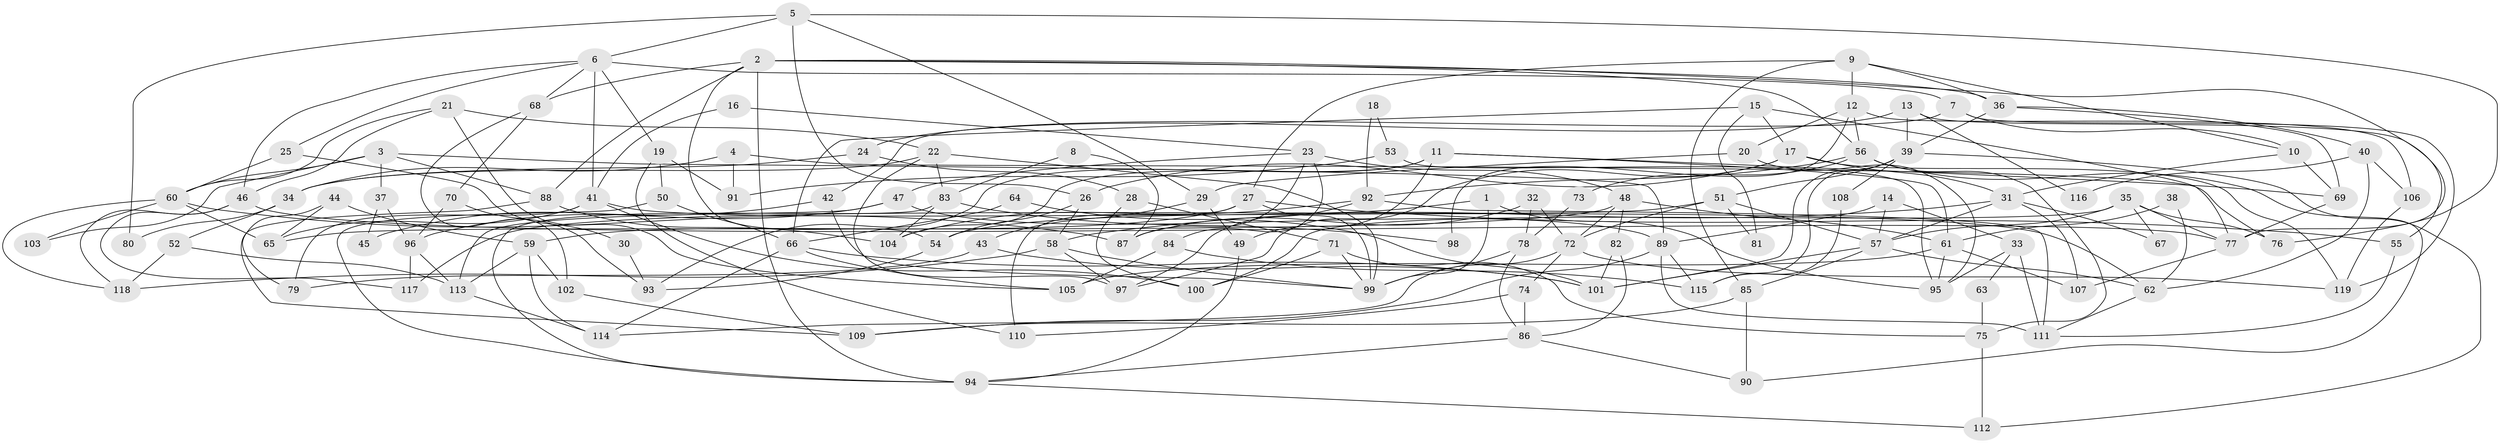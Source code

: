 // coarse degree distribution, {5: 0.21686746987951808, 3: 0.27710843373493976, 4: 0.20481927710843373, 2: 0.10843373493975904, 7: 0.012048192771084338, 6: 0.10843373493975904, 13: 0.024096385542168676, 8: 0.012048192771084338, 10: 0.012048192771084338, 12: 0.024096385542168676}
// Generated by graph-tools (version 1.1) at 2025/55/03/04/25 21:55:29]
// undirected, 119 vertices, 238 edges
graph export_dot {
graph [start="1"]
  node [color=gray90,style=filled];
  1;
  2;
  3;
  4;
  5;
  6;
  7;
  8;
  9;
  10;
  11;
  12;
  13;
  14;
  15;
  16;
  17;
  18;
  19;
  20;
  21;
  22;
  23;
  24;
  25;
  26;
  27;
  28;
  29;
  30;
  31;
  32;
  33;
  34;
  35;
  36;
  37;
  38;
  39;
  40;
  41;
  42;
  43;
  44;
  45;
  46;
  47;
  48;
  49;
  50;
  51;
  52;
  53;
  54;
  55;
  56;
  57;
  58;
  59;
  60;
  61;
  62;
  63;
  64;
  65;
  66;
  67;
  68;
  69;
  70;
  71;
  72;
  73;
  74;
  75;
  76;
  77;
  78;
  79;
  80;
  81;
  82;
  83;
  84;
  85;
  86;
  87;
  88;
  89;
  90;
  91;
  92;
  93;
  94;
  95;
  96;
  97;
  98;
  99;
  100;
  101;
  102;
  103;
  104;
  105;
  106;
  107;
  108;
  109;
  110;
  111;
  112;
  113;
  114;
  115;
  116;
  117;
  118;
  119;
  1 -- 99;
  1 -- 54;
  1 -- 95;
  2 -- 56;
  2 -- 68;
  2 -- 36;
  2 -- 54;
  2 -- 77;
  2 -- 88;
  2 -- 94;
  3 -- 89;
  3 -- 88;
  3 -- 37;
  3 -- 60;
  3 -- 103;
  4 -- 76;
  4 -- 34;
  4 -- 91;
  5 -- 29;
  5 -- 26;
  5 -- 6;
  5 -- 76;
  5 -- 80;
  6 -- 46;
  6 -- 7;
  6 -- 19;
  6 -- 25;
  6 -- 41;
  6 -- 68;
  7 -- 10;
  7 -- 42;
  7 -- 119;
  8 -- 83;
  8 -- 87;
  9 -- 12;
  9 -- 36;
  9 -- 10;
  9 -- 27;
  9 -- 85;
  10 -- 31;
  10 -- 69;
  11 -- 61;
  11 -- 69;
  11 -- 49;
  11 -- 93;
  11 -- 104;
  12 -- 106;
  12 -- 56;
  12 -- 20;
  12 -- 98;
  13 -- 39;
  13 -- 55;
  13 -- 24;
  13 -- 116;
  14 -- 89;
  14 -- 57;
  14 -- 33;
  15 -- 77;
  15 -- 17;
  15 -- 66;
  15 -- 81;
  16 -- 23;
  16 -- 41;
  17 -- 119;
  17 -- 31;
  17 -- 26;
  17 -- 97;
  18 -- 92;
  18 -- 53;
  19 -- 50;
  19 -- 91;
  19 -- 110;
  20 -- 95;
  20 -- 29;
  21 -- 105;
  21 -- 22;
  21 -- 46;
  21 -- 60;
  22 -- 34;
  22 -- 97;
  22 -- 83;
  22 -- 99;
  23 -- 84;
  23 -- 47;
  23 -- 48;
  23 -- 87;
  24 -- 28;
  24 -- 34;
  25 -- 60;
  25 -- 30;
  26 -- 58;
  26 -- 54;
  27 -- 99;
  27 -- 55;
  27 -- 59;
  27 -- 110;
  28 -- 100;
  28 -- 71;
  29 -- 43;
  29 -- 49;
  30 -- 93;
  31 -- 58;
  31 -- 107;
  31 -- 57;
  31 -- 67;
  32 -- 87;
  32 -- 72;
  32 -- 78;
  33 -- 111;
  33 -- 63;
  33 -- 95;
  34 -- 52;
  34 -- 80;
  35 -- 57;
  35 -- 100;
  35 -- 67;
  35 -- 76;
  35 -- 77;
  36 -- 69;
  36 -- 39;
  36 -- 40;
  37 -- 96;
  37 -- 45;
  38 -- 62;
  38 -- 61;
  39 -- 101;
  39 -- 51;
  39 -- 108;
  39 -- 112;
  39 -- 115;
  40 -- 62;
  40 -- 106;
  40 -- 116;
  41 -- 62;
  41 -- 65;
  41 -- 79;
  41 -- 100;
  42 -- 99;
  42 -- 45;
  43 -- 79;
  43 -- 101;
  44 -- 59;
  44 -- 65;
  44 -- 79;
  46 -- 77;
  46 -- 117;
  46 -- 118;
  47 -- 113;
  47 -- 96;
  47 -- 89;
  48 -- 65;
  48 -- 61;
  48 -- 72;
  48 -- 82;
  49 -- 94;
  50 -- 66;
  50 -- 94;
  51 -- 117;
  51 -- 57;
  51 -- 72;
  51 -- 81;
  52 -- 118;
  52 -- 113;
  53 -- 95;
  53 -- 91;
  54 -- 93;
  55 -- 111;
  56 -- 92;
  56 -- 90;
  56 -- 73;
  56 -- 75;
  57 -- 62;
  57 -- 85;
  57 -- 101;
  58 -- 99;
  58 -- 118;
  58 -- 97;
  59 -- 114;
  59 -- 102;
  59 -- 113;
  60 -- 65;
  60 -- 87;
  60 -- 103;
  60 -- 118;
  61 -- 95;
  61 -- 105;
  61 -- 107;
  62 -- 111;
  63 -- 75;
  64 -- 101;
  64 -- 66;
  66 -- 101;
  66 -- 105;
  66 -- 114;
  68 -- 102;
  68 -- 70;
  69 -- 77;
  70 -- 93;
  70 -- 96;
  71 -- 75;
  71 -- 99;
  71 -- 100;
  72 -- 74;
  72 -- 114;
  72 -- 119;
  73 -- 78;
  74 -- 110;
  74 -- 86;
  75 -- 112;
  77 -- 107;
  78 -- 86;
  78 -- 99;
  82 -- 86;
  82 -- 101;
  83 -- 94;
  83 -- 98;
  83 -- 104;
  84 -- 115;
  84 -- 105;
  85 -- 90;
  85 -- 109;
  86 -- 94;
  86 -- 90;
  88 -- 104;
  88 -- 109;
  89 -- 109;
  89 -- 111;
  89 -- 115;
  92 -- 104;
  92 -- 97;
  92 -- 111;
  94 -- 112;
  96 -- 113;
  96 -- 117;
  102 -- 109;
  106 -- 119;
  108 -- 115;
  113 -- 114;
}
